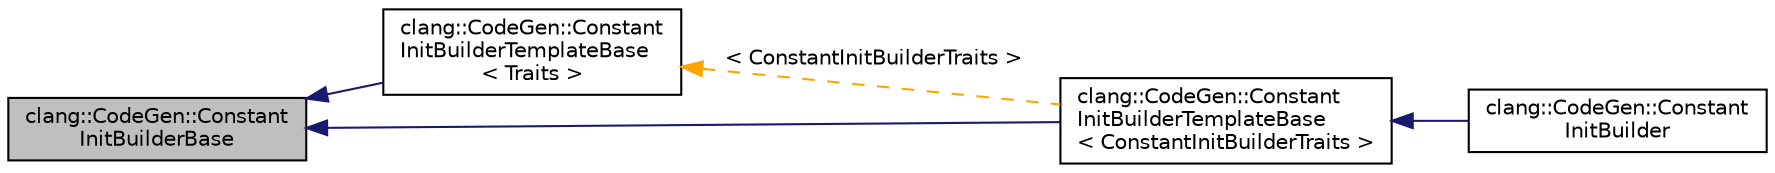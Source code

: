 digraph "clang::CodeGen::ConstantInitBuilderBase"
{
 // LATEX_PDF_SIZE
  bgcolor="transparent";
  edge [fontname="Helvetica",fontsize="10",labelfontname="Helvetica",labelfontsize="10"];
  node [fontname="Helvetica",fontsize="10",shape=record];
  rankdir="LR";
  Node1 [label="clang::CodeGen::Constant\lInitBuilderBase",height=0.2,width=0.4,color="black", fillcolor="grey75", style="filled", fontcolor="black",tooltip="A convenience builder class for complex constant initializers, especially for anonymous global struct..."];
  Node1 -> Node2 [dir="back",color="midnightblue",fontsize="10",style="solid",fontname="Helvetica"];
  Node2 [label="clang::CodeGen::Constant\lInitBuilderTemplateBase\l\< Traits \>",height=0.2,width=0.4,color="black",URL="$classclang_1_1CodeGen_1_1ConstantInitBuilderTemplateBase.html",tooltip="A template class designed to allow other frontends to easily customize the builder classes used by Co..."];
  Node2 -> Node3 [dir="back",color="orange",fontsize="10",style="dashed",label=" \< ConstantInitBuilderTraits \>" ,fontname="Helvetica"];
  Node3 [label="clang::CodeGen::Constant\lInitBuilderTemplateBase\l\< ConstantInitBuilderTraits \>",height=0.2,width=0.4,color="black",URL="$classclang_1_1CodeGen_1_1ConstantInitBuilderTemplateBase.html",tooltip=" "];
  Node3 -> Node4 [dir="back",color="midnightblue",fontsize="10",style="solid",fontname="Helvetica"];
  Node4 [label="clang::CodeGen::Constant\lInitBuilder",height=0.2,width=0.4,color="black",URL="$classclang_1_1CodeGen_1_1ConstantInitBuilder.html",tooltip="The standard implementation of ConstantInitBuilder used in Clang."];
  Node1 -> Node3 [dir="back",color="midnightblue",fontsize="10",style="solid",fontname="Helvetica"];
}
